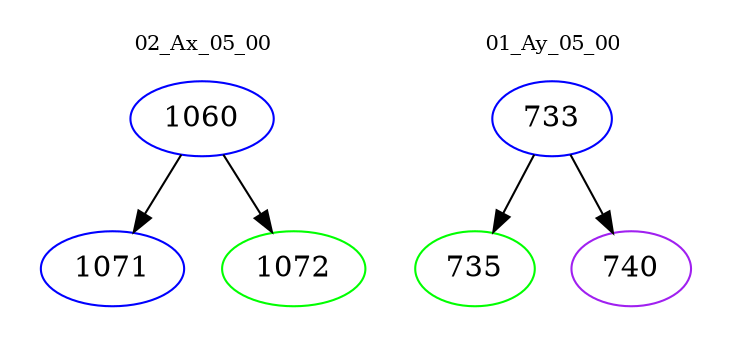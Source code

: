 digraph{
subgraph cluster_0 {
color = white
label = "02_Ax_05_00";
fontsize=10;
T0_1060 [label="1060", color="blue"]
T0_1060 -> T0_1071 [color="black"]
T0_1071 [label="1071", color="blue"]
T0_1060 -> T0_1072 [color="black"]
T0_1072 [label="1072", color="green"]
}
subgraph cluster_1 {
color = white
label = "01_Ay_05_00";
fontsize=10;
T1_733 [label="733", color="blue"]
T1_733 -> T1_735 [color="black"]
T1_735 [label="735", color="green"]
T1_733 -> T1_740 [color="black"]
T1_740 [label="740", color="purple"]
}
}
